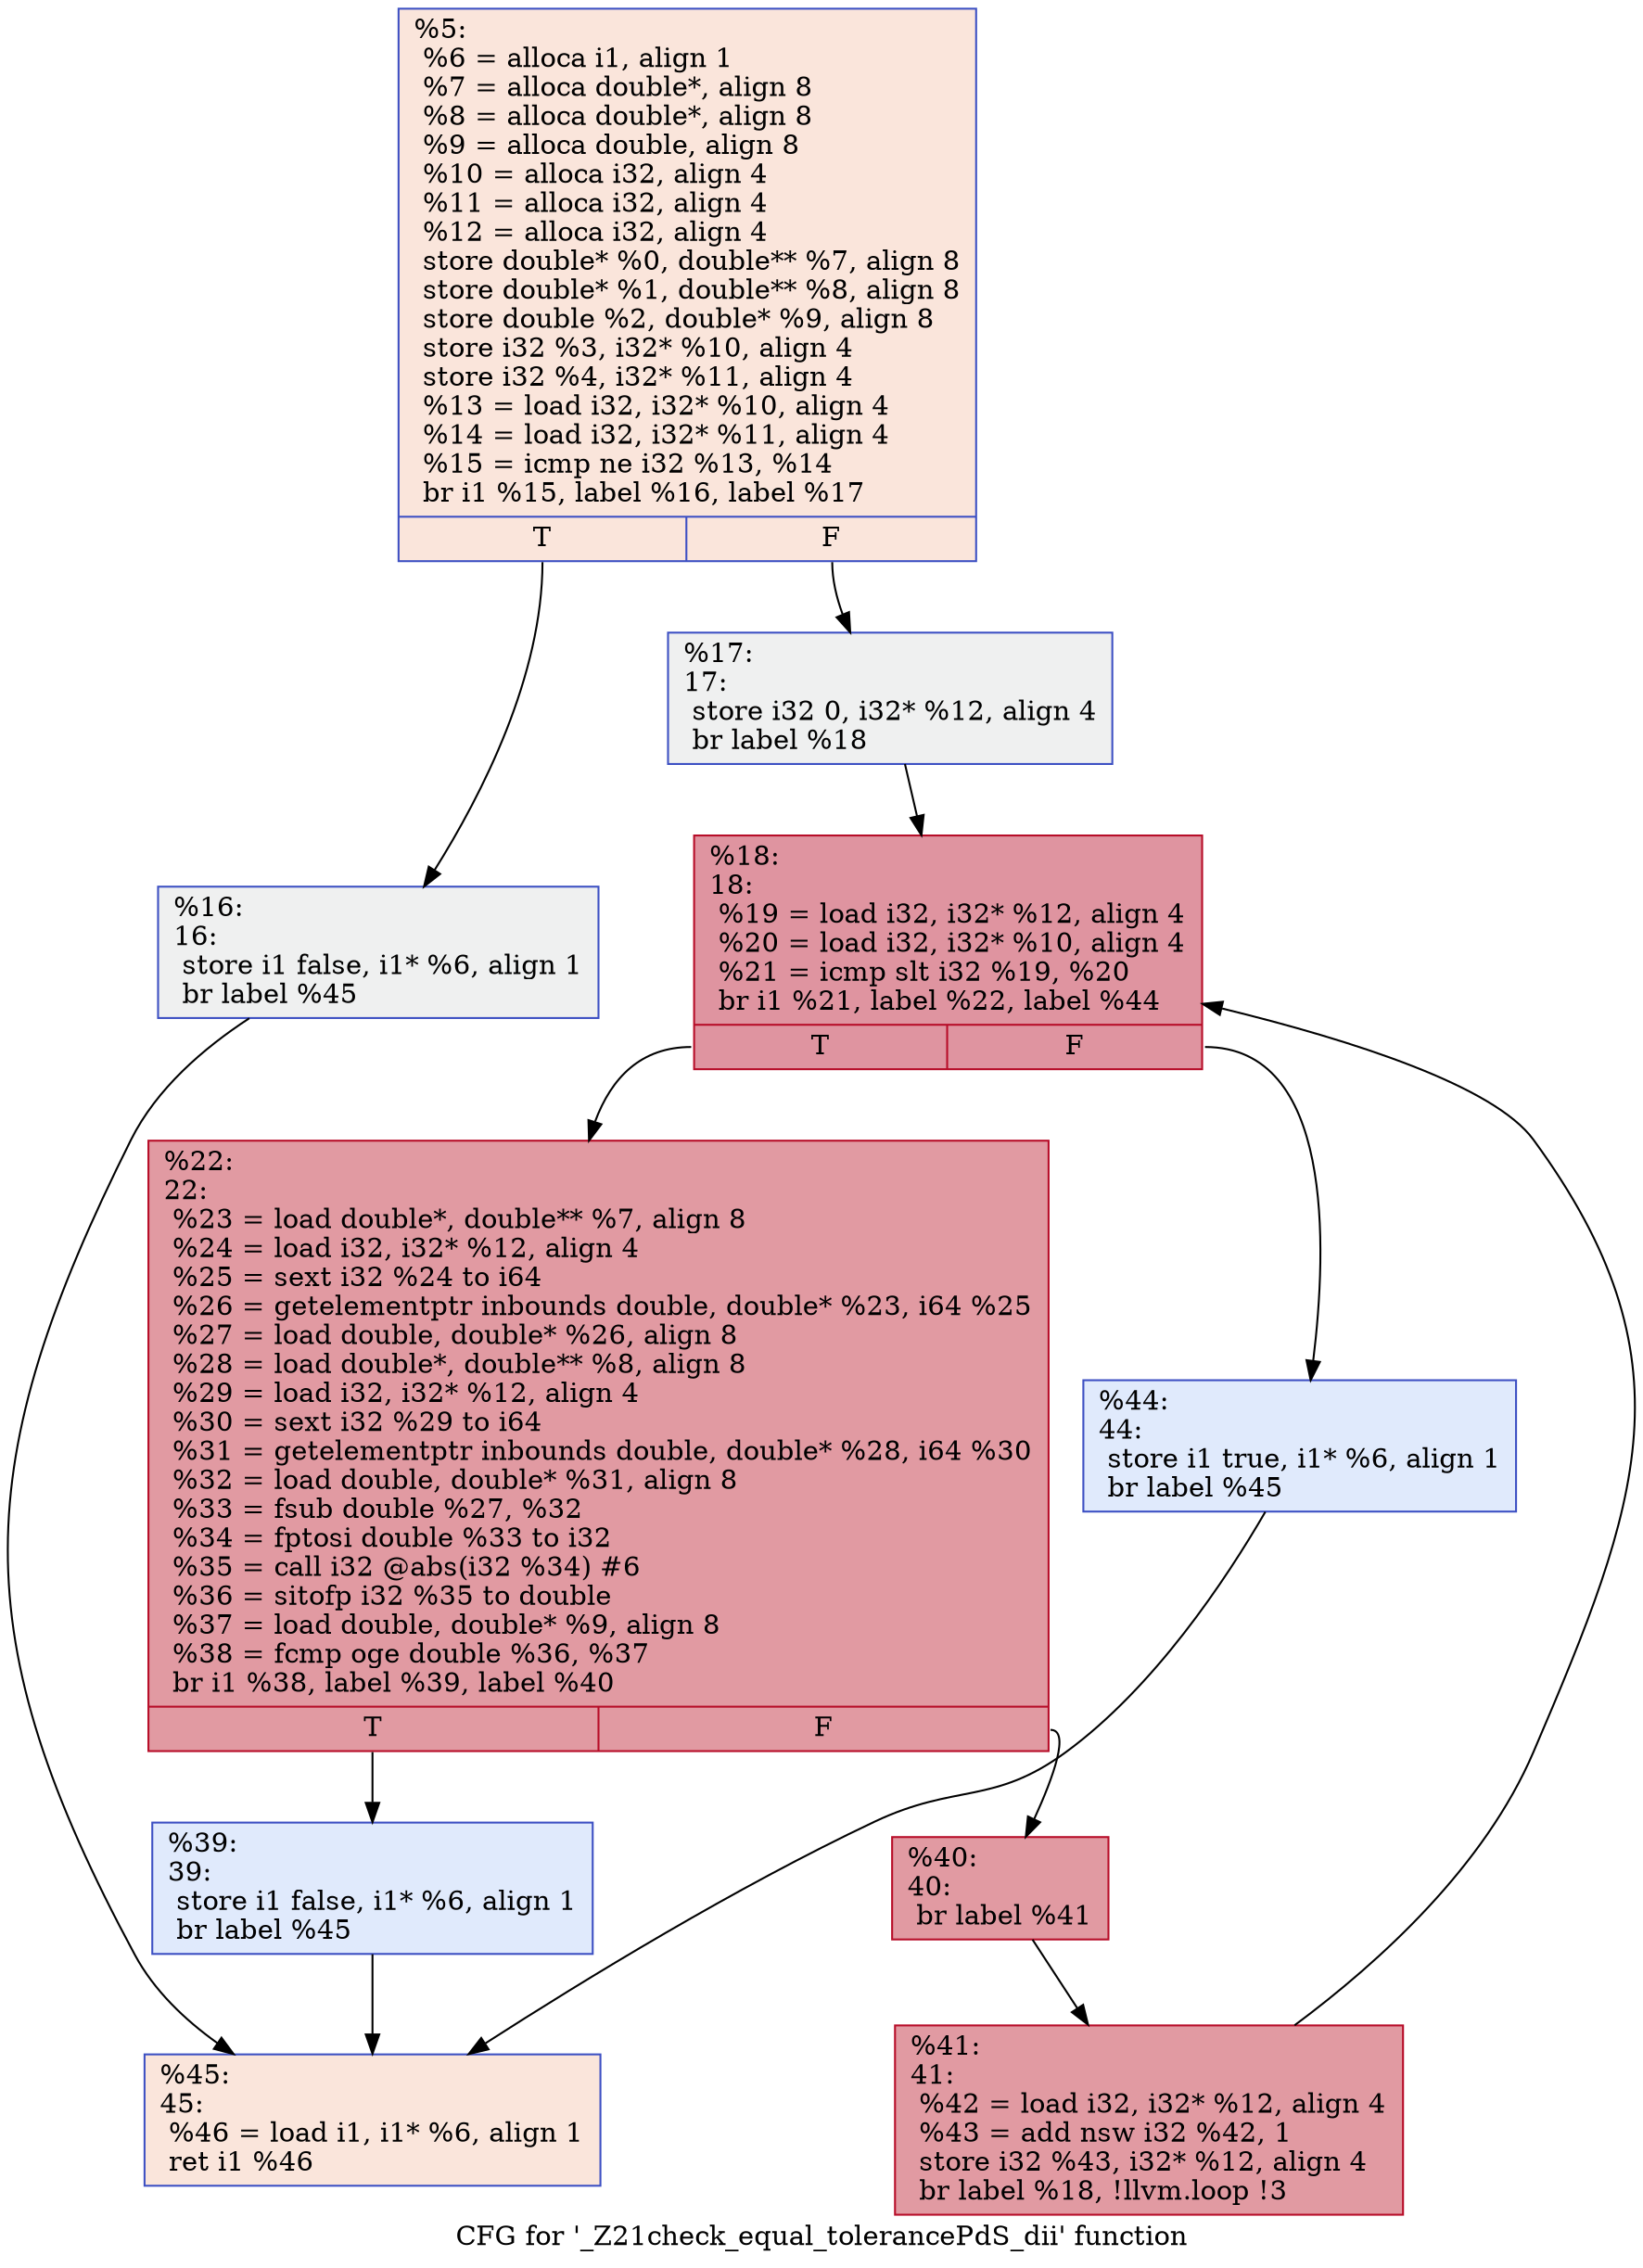 digraph "CFG for '_Z21check_equal_tolerancePdS_dii' function" {
	label="CFG for '_Z21check_equal_tolerancePdS_dii' function";

	Node0x228f2610f80 [shape=record,color="#3d50c3ff", style=filled, fillcolor="#f4c5ad70",label="{%5:\l  %6 = alloca i1, align 1\l  %7 = alloca double*, align 8\l  %8 = alloca double*, align 8\l  %9 = alloca double, align 8\l  %10 = alloca i32, align 4\l  %11 = alloca i32, align 4\l  %12 = alloca i32, align 4\l  store double* %0, double** %7, align 8\l  store double* %1, double** %8, align 8\l  store double %2, double* %9, align 8\l  store i32 %3, i32* %10, align 4\l  store i32 %4, i32* %11, align 4\l  %13 = load i32, i32* %10, align 4\l  %14 = load i32, i32* %11, align 4\l  %15 = icmp ne i32 %13, %14\l  br i1 %15, label %16, label %17\l|{<s0>T|<s1>F}}"];
	Node0x228f2610f80:s0 -> Node0x228f26121f0;
	Node0x228f2610f80:s1 -> Node0x228f2611110;
	Node0x228f26121f0 [shape=record,color="#3d50c3ff", style=filled, fillcolor="#dbdcde70",label="{%16:\l16:                                               \l  store i1 false, i1* %6, align 1\l  br label %45\l}"];
	Node0x228f26121f0 -> Node0x228f2611480;
	Node0x228f2611110 [shape=record,color="#3d50c3ff", style=filled, fillcolor="#dbdcde70",label="{%17:\l17:                                               \l  store i32 0, i32* %12, align 4\l  br label %18\l}"];
	Node0x228f2611110 -> Node0x228f2610bc0;
	Node0x228f2610bc0 [shape=record,color="#b70d28ff", style=filled, fillcolor="#b70d2870",label="{%18:\l18:                                               \l  %19 = load i32, i32* %12, align 4\l  %20 = load i32, i32* %10, align 4\l  %21 = icmp slt i32 %19, %20\l  br i1 %21, label %22, label %44\l|{<s0>T|<s1>F}}"];
	Node0x228f2610bc0:s0 -> Node0x228f26112a0;
	Node0x228f2610bc0:s1 -> Node0x228f2610d00;
	Node0x228f26112a0 [shape=record,color="#b70d28ff", style=filled, fillcolor="#bb1b2c70",label="{%22:\l22:                                               \l  %23 = load double*, double** %7, align 8\l  %24 = load i32, i32* %12, align 4\l  %25 = sext i32 %24 to i64\l  %26 = getelementptr inbounds double, double* %23, i64 %25\l  %27 = load double, double* %26, align 8\l  %28 = load double*, double** %8, align 8\l  %29 = load i32, i32* %12, align 4\l  %30 = sext i32 %29 to i64\l  %31 = getelementptr inbounds double, double* %28, i64 %30\l  %32 = load double, double* %31, align 8\l  %33 = fsub double %27, %32\l  %34 = fptosi double %33 to i32\l  %35 = call i32 @abs(i32 %34) #6\l  %36 = sitofp i32 %35 to double\l  %37 = load double, double* %9, align 8\l  %38 = fcmp oge double %36, %37\l  br i1 %38, label %39, label %40\l|{<s0>T|<s1>F}}"];
	Node0x228f26112a0:s0 -> Node0x228f26110c0;
	Node0x228f26112a0:s1 -> Node0x228f2610e90;
	Node0x228f26110c0 [shape=record,color="#3d50c3ff", style=filled, fillcolor="#b9d0f970",label="{%39:\l39:                                               \l  store i1 false, i1* %6, align 1\l  br label %45\l}"];
	Node0x228f26110c0 -> Node0x228f2611480;
	Node0x228f2610e90 [shape=record,color="#b70d28ff", style=filled, fillcolor="#bb1b2c70",label="{%40:\l40:                                               \l  br label %41\l}"];
	Node0x228f2610e90 -> Node0x228f26113e0;
	Node0x228f26113e0 [shape=record,color="#b70d28ff", style=filled, fillcolor="#bb1b2c70",label="{%41:\l41:                                               \l  %42 = load i32, i32* %12, align 4\l  %43 = add nsw i32 %42, 1\l  store i32 %43, i32* %12, align 4\l  br label %18, !llvm.loop !3\l}"];
	Node0x228f26113e0 -> Node0x228f2610bc0;
	Node0x228f2610d00 [shape=record,color="#3d50c3ff", style=filled, fillcolor="#b9d0f970",label="{%44:\l44:                                               \l  store i1 true, i1* %6, align 1\l  br label %45\l}"];
	Node0x228f2610d00 -> Node0x228f2611480;
	Node0x228f2611480 [shape=record,color="#3d50c3ff", style=filled, fillcolor="#f4c5ad70",label="{%45:\l45:                                               \l  %46 = load i1, i1* %6, align 1\l  ret i1 %46\l}"];
}
